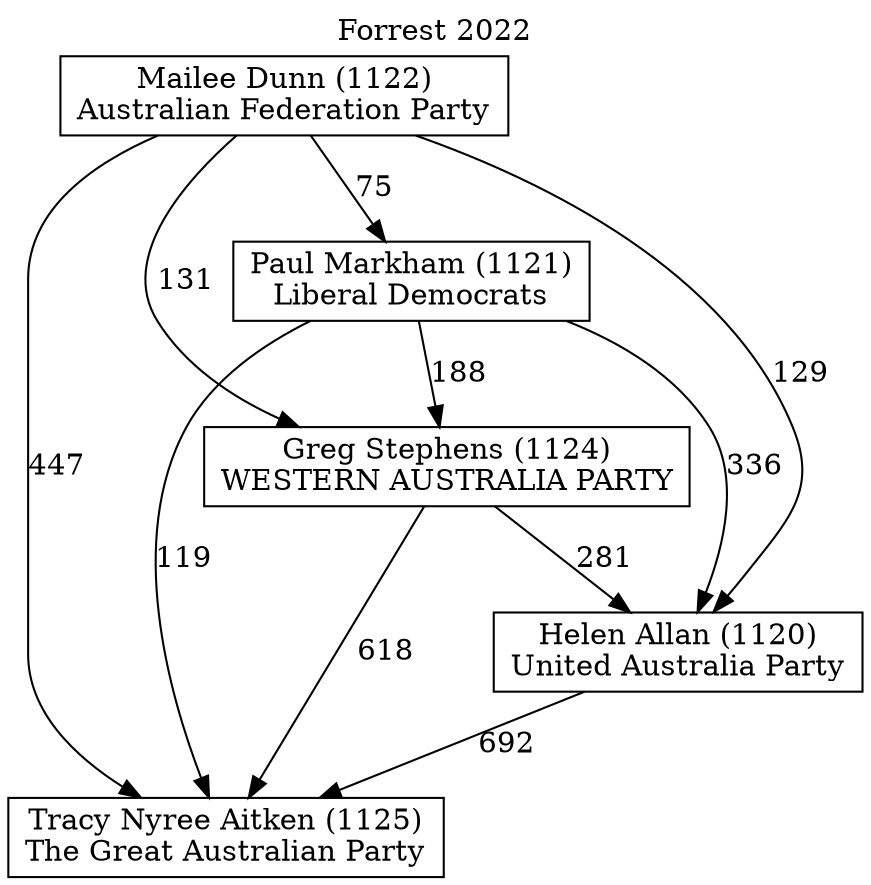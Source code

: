 // House preference flow
digraph "Tracy Nyree Aitken (1125)_Forrest_2022" {
	graph [label="Forrest 2022" labelloc=t mclimit=10]
	node [shape=box]
	"Tracy Nyree Aitken (1125)" [label="Tracy Nyree Aitken (1125)
The Great Australian Party"]
	"Mailee Dunn (1122)" [label="Mailee Dunn (1122)
Australian Federation Party"]
	"Paul Markham (1121)" [label="Paul Markham (1121)
Liberal Democrats"]
	"Greg Stephens (1124)" [label="Greg Stephens (1124)
WESTERN AUSTRALIA PARTY"]
	"Helen Allan (1120)" [label="Helen Allan (1120)
United Australia Party"]
	"Greg Stephens (1124)" -> "Tracy Nyree Aitken (1125)" [label=618]
	"Mailee Dunn (1122)" -> "Greg Stephens (1124)" [label=131]
	"Mailee Dunn (1122)" -> "Tracy Nyree Aitken (1125)" [label=447]
	"Mailee Dunn (1122)" -> "Helen Allan (1120)" [label=129]
	"Paul Markham (1121)" -> "Helen Allan (1120)" [label=336]
	"Mailee Dunn (1122)" -> "Paul Markham (1121)" [label=75]
	"Greg Stephens (1124)" -> "Helen Allan (1120)" [label=281]
	"Paul Markham (1121)" -> "Greg Stephens (1124)" [label=188]
	"Paul Markham (1121)" -> "Tracy Nyree Aitken (1125)" [label=119]
	"Helen Allan (1120)" -> "Tracy Nyree Aitken (1125)" [label=692]
}
